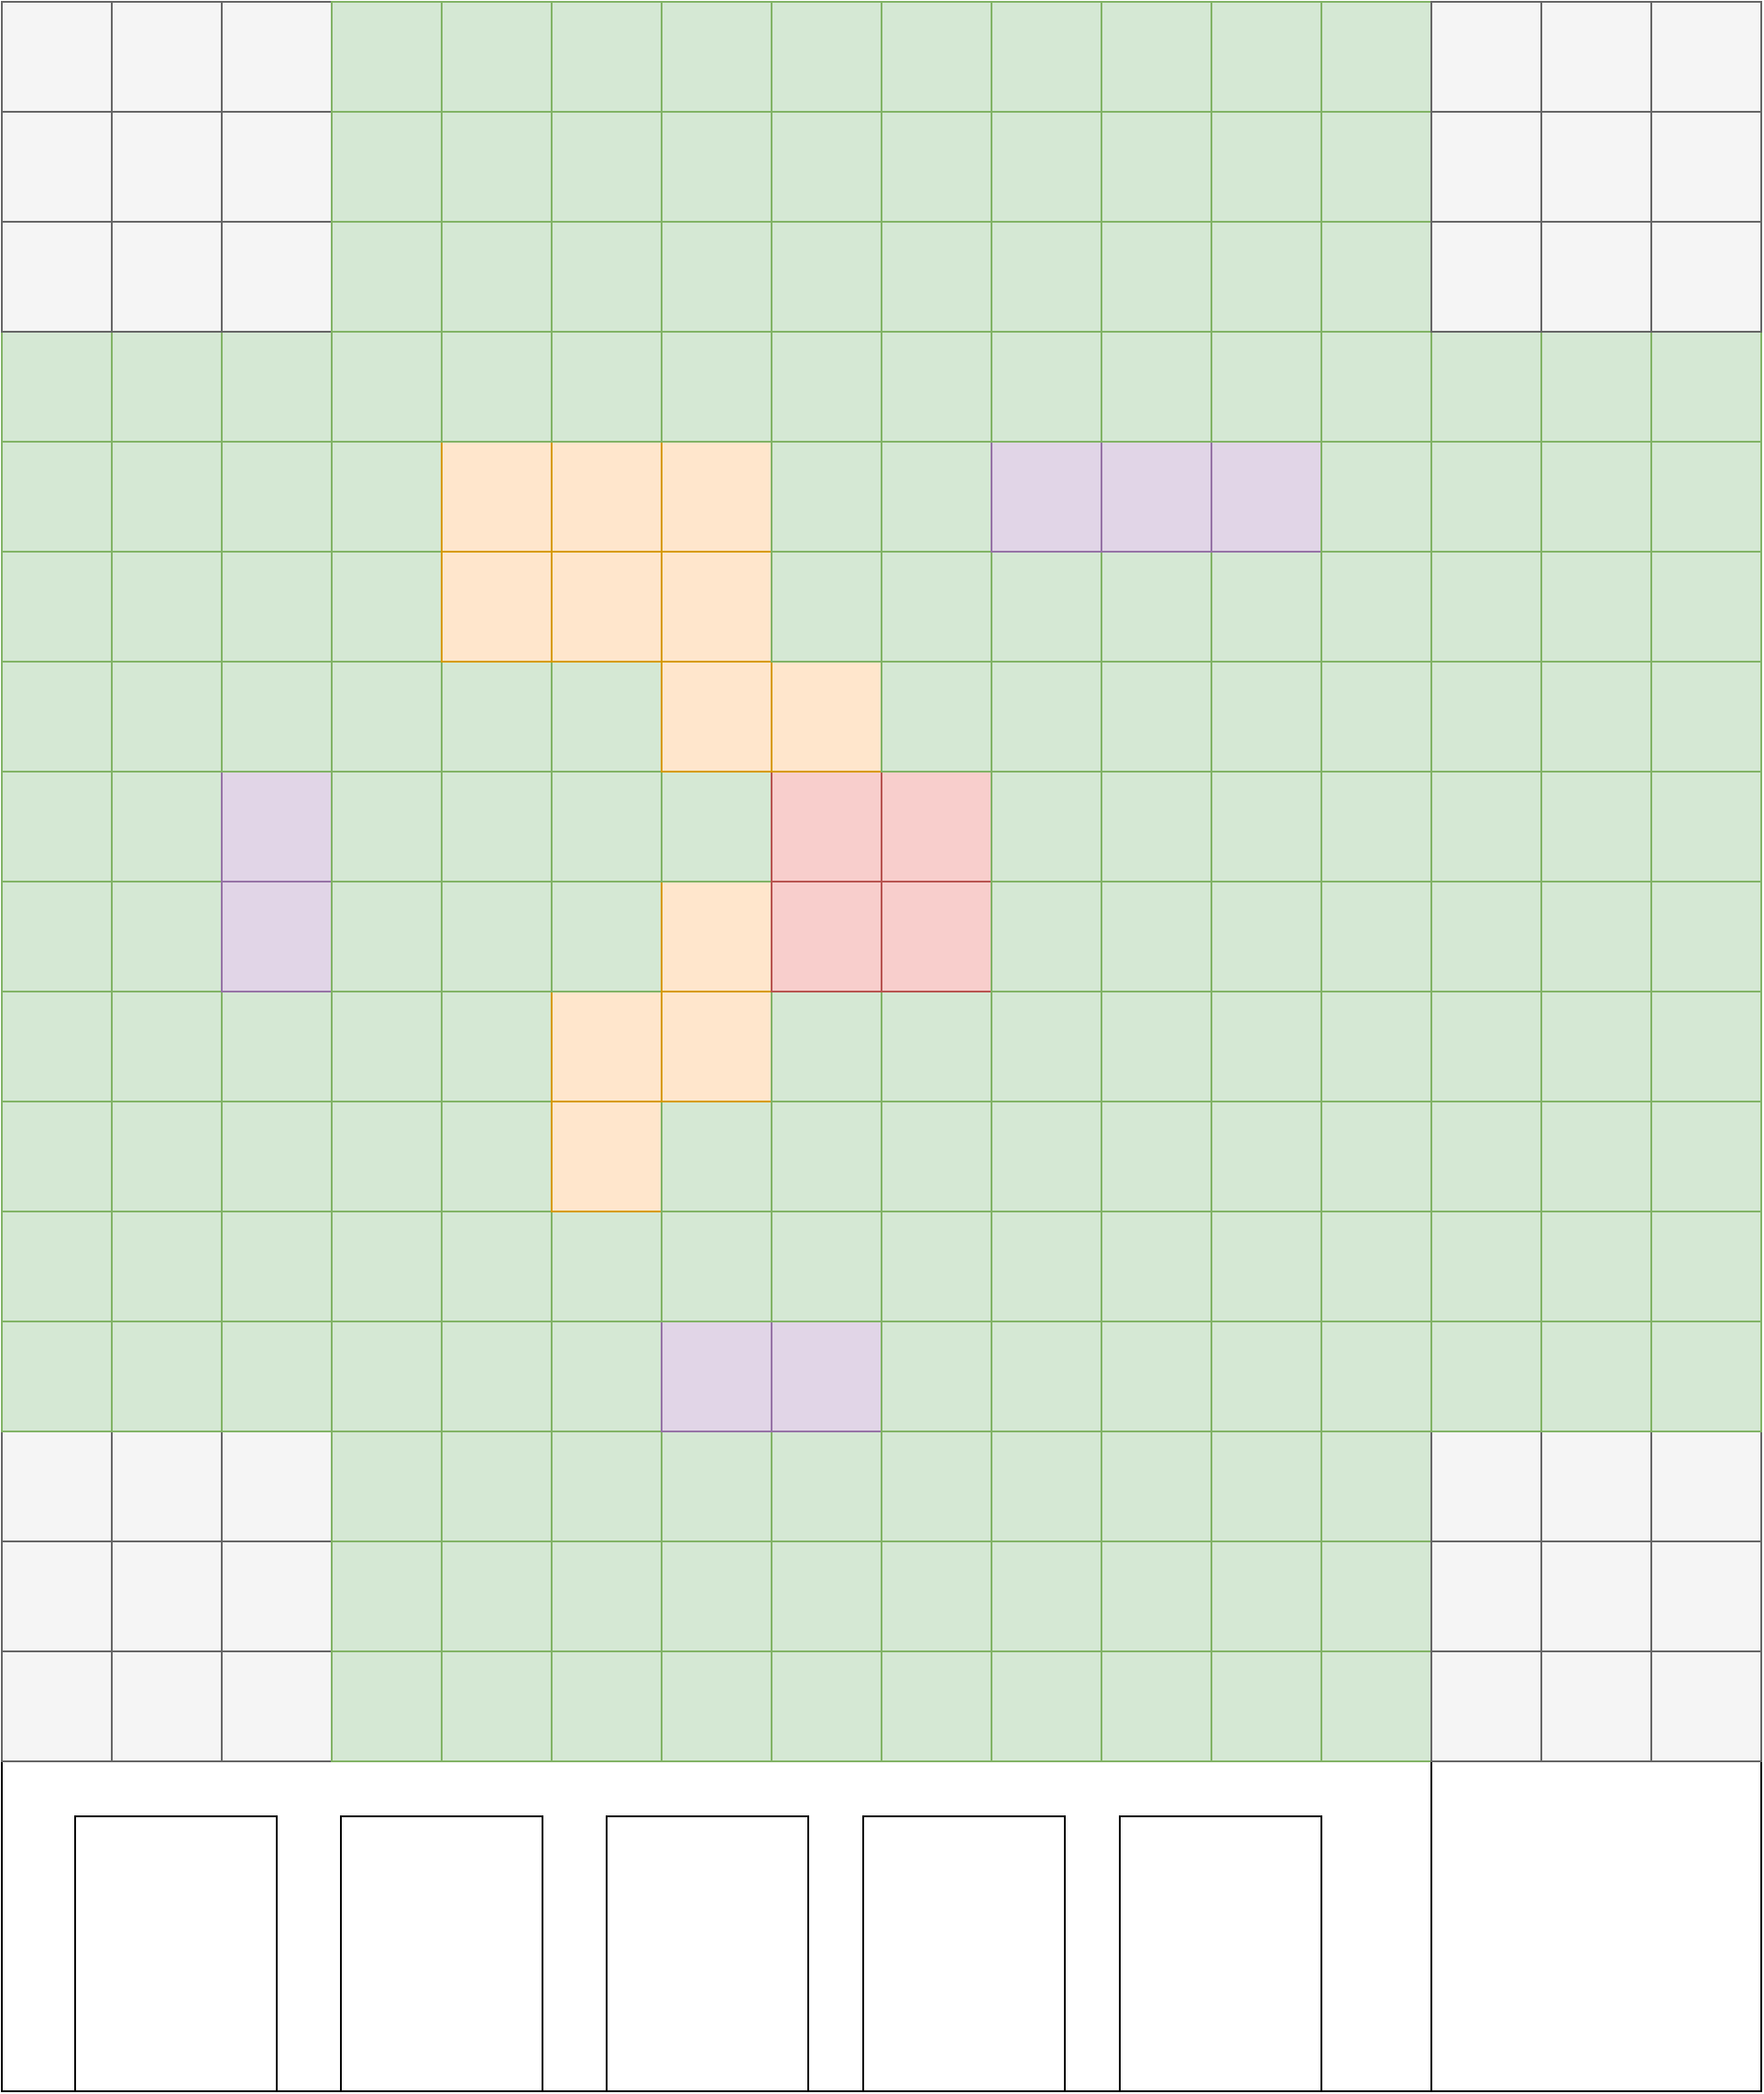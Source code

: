 <mxfile><diagram id="CTq30IqzhG5_dcK7Rdjc" name="Page-1"><mxGraphModel dx="850" dy="2368" grid="1" gridSize="10" guides="1" tooltips="1" connect="1" arrows="1" fold="1" page="1" pageScale="1" pageWidth="827" pageHeight="1169" math="0" shadow="0"><root><mxCell id="0"/><mxCell id="1" parent="0"/><mxCell id="8" value="" style="rounded=0;whiteSpace=wrap;html=1;" parent="1" vertex="1"><mxGeometry x="150" y="-350" width="960" height="1140" as="geometry"/></mxCell><mxCell id="22" value="" style="rounded=0;whiteSpace=wrap;html=1;" parent="1" vertex="1"><mxGeometry x="930" y="610" width="180" height="180" as="geometry"/></mxCell><mxCell id="9" value="" style="rounded=0;whiteSpace=wrap;html=1;fillColor=#f5f5f5;fontColor=#333333;strokeColor=#666666;" parent="1" vertex="1"><mxGeometry x="150" y="550" width="60" height="60" as="geometry"/></mxCell><mxCell id="10" value="" style="rounded=0;whiteSpace=wrap;html=1;fillColor=#f5f5f5;fontColor=#333333;strokeColor=#666666;" parent="1" vertex="1"><mxGeometry x="210" y="550" width="60" height="60" as="geometry"/></mxCell><mxCell id="11" value="" style="rounded=0;whiteSpace=wrap;html=1;fillColor=#f5f5f5;fontColor=#333333;strokeColor=#666666;" parent="1" vertex="1"><mxGeometry x="270" y="550" width="60" height="60" as="geometry"/></mxCell><mxCell id="12" value="" style="rounded=0;whiteSpace=wrap;html=1;fillColor=#d5e8d4;strokeColor=#82b366;" parent="1" vertex="1"><mxGeometry x="330" y="550" width="60" height="60" as="geometry"/></mxCell><mxCell id="13" value="" style="rounded=0;whiteSpace=wrap;html=1;fillColor=#d5e8d4;strokeColor=#82b366;" parent="1" vertex="1"><mxGeometry x="390" y="550" width="60" height="60" as="geometry"/></mxCell><mxCell id="14" value="" style="rounded=0;whiteSpace=wrap;html=1;fillColor=#d5e8d4;strokeColor=#82b366;" parent="1" vertex="1"><mxGeometry x="450" y="550" width="60" height="60" as="geometry"/></mxCell><mxCell id="15" value="" style="rounded=0;whiteSpace=wrap;html=1;fillColor=#d5e8d4;strokeColor=#82b366;" parent="1" vertex="1"><mxGeometry x="510" y="550" width="60" height="60" as="geometry"/></mxCell><mxCell id="16" value="" style="rounded=0;whiteSpace=wrap;html=1;fillColor=#d5e8d4;strokeColor=#82b366;" parent="1" vertex="1"><mxGeometry x="570" y="550" width="60" height="60" as="geometry"/></mxCell><mxCell id="17" value="" style="rounded=0;whiteSpace=wrap;html=1;fillColor=#d5e8d4;strokeColor=#82b366;" parent="1" vertex="1"><mxGeometry x="630" y="550" width="60" height="60" as="geometry"/></mxCell><mxCell id="18" value="" style="rounded=0;whiteSpace=wrap;html=1;fillColor=#d5e8d4;strokeColor=#82b366;" parent="1" vertex="1"><mxGeometry x="690" y="550" width="60" height="60" as="geometry"/></mxCell><mxCell id="19" value="" style="rounded=0;whiteSpace=wrap;html=1;fillColor=#d5e8d4;strokeColor=#82b366;" parent="1" vertex="1"><mxGeometry x="750" y="550" width="60" height="60" as="geometry"/></mxCell><mxCell id="20" value="" style="rounded=0;whiteSpace=wrap;html=1;fillColor=#d5e8d4;strokeColor=#82b366;" parent="1" vertex="1"><mxGeometry x="810" y="550" width="60" height="60" as="geometry"/></mxCell><mxCell id="21" value="" style="rounded=0;whiteSpace=wrap;html=1;fillColor=#d5e8d4;strokeColor=#82b366;" parent="1" vertex="1"><mxGeometry x="870" y="550" width="60" height="60" as="geometry"/></mxCell><mxCell id="23" value="" style="rounded=0;whiteSpace=wrap;html=1;fillColor=#f5f5f5;fontColor=#333333;strokeColor=#666666;" parent="1" vertex="1"><mxGeometry x="930" y="550" width="60" height="60" as="geometry"/></mxCell><mxCell id="24" value="" style="rounded=0;whiteSpace=wrap;html=1;fillColor=#f5f5f5;fontColor=#333333;strokeColor=#666666;" parent="1" vertex="1"><mxGeometry x="990" y="550" width="60" height="60" as="geometry"/></mxCell><mxCell id="25" value="" style="rounded=0;whiteSpace=wrap;html=1;fillColor=#f5f5f5;fontColor=#333333;strokeColor=#666666;" parent="1" vertex="1"><mxGeometry x="1050" y="550" width="60" height="60" as="geometry"/></mxCell><mxCell id="26" value="" style="rounded=0;whiteSpace=wrap;html=1;fillColor=#f5f5f5;fontColor=#333333;strokeColor=#666666;" parent="1" vertex="1"><mxGeometry x="150" y="490" width="60" height="60" as="geometry"/></mxCell><mxCell id="27" value="" style="rounded=0;whiteSpace=wrap;html=1;fillColor=#f5f5f5;fontColor=#333333;strokeColor=#666666;" parent="1" vertex="1"><mxGeometry x="210" y="490" width="60" height="60" as="geometry"/></mxCell><mxCell id="28" value="" style="rounded=0;whiteSpace=wrap;html=1;fillColor=#f5f5f5;fontColor=#333333;strokeColor=#666666;" parent="1" vertex="1"><mxGeometry x="270" y="490" width="60" height="60" as="geometry"/></mxCell><mxCell id="29" value="" style="rounded=0;whiteSpace=wrap;html=1;fillColor=#d5e8d4;strokeColor=#82b366;" parent="1" vertex="1"><mxGeometry x="330" y="490" width="60" height="60" as="geometry"/></mxCell><mxCell id="30" value="" style="rounded=0;whiteSpace=wrap;html=1;fillColor=#d5e8d4;strokeColor=#82b366;" parent="1" vertex="1"><mxGeometry x="390" y="490" width="60" height="60" as="geometry"/></mxCell><mxCell id="31" value="" style="rounded=0;whiteSpace=wrap;html=1;fillColor=#d5e8d4;strokeColor=#82b366;" parent="1" vertex="1"><mxGeometry x="450" y="490" width="60" height="60" as="geometry"/></mxCell><mxCell id="32" value="" style="rounded=0;whiteSpace=wrap;html=1;fillColor=#d5e8d4;strokeColor=#82b366;" parent="1" vertex="1"><mxGeometry x="510" y="490" width="60" height="60" as="geometry"/></mxCell><mxCell id="33" value="" style="rounded=0;whiteSpace=wrap;html=1;fillColor=#d5e8d4;strokeColor=#82b366;" parent="1" vertex="1"><mxGeometry x="570" y="490" width="60" height="60" as="geometry"/></mxCell><mxCell id="34" value="" style="rounded=0;whiteSpace=wrap;html=1;fillColor=#d5e8d4;strokeColor=#82b366;" parent="1" vertex="1"><mxGeometry x="630" y="490" width="60" height="60" as="geometry"/></mxCell><mxCell id="35" value="" style="rounded=0;whiteSpace=wrap;html=1;fillColor=#d5e8d4;strokeColor=#82b366;" parent="1" vertex="1"><mxGeometry x="690" y="490" width="60" height="60" as="geometry"/></mxCell><mxCell id="36" value="" style="rounded=0;whiteSpace=wrap;html=1;fillColor=#d5e8d4;strokeColor=#82b366;" parent="1" vertex="1"><mxGeometry x="750" y="490" width="60" height="60" as="geometry"/></mxCell><mxCell id="37" value="" style="rounded=0;whiteSpace=wrap;html=1;fillColor=#d5e8d4;strokeColor=#82b366;" parent="1" vertex="1"><mxGeometry x="810" y="490" width="60" height="60" as="geometry"/></mxCell><mxCell id="38" value="" style="rounded=0;whiteSpace=wrap;html=1;fillColor=#d5e8d4;strokeColor=#82b366;" parent="1" vertex="1"><mxGeometry x="870" y="490" width="60" height="60" as="geometry"/></mxCell><mxCell id="39" value="" style="rounded=0;whiteSpace=wrap;html=1;fillColor=#f5f5f5;fontColor=#333333;strokeColor=#666666;" parent="1" vertex="1"><mxGeometry x="930" y="490" width="60" height="60" as="geometry"/></mxCell><mxCell id="40" value="" style="rounded=0;whiteSpace=wrap;html=1;fillColor=#f5f5f5;fontColor=#333333;strokeColor=#666666;" parent="1" vertex="1"><mxGeometry x="990" y="490" width="60" height="60" as="geometry"/></mxCell><mxCell id="41" value="" style="rounded=0;whiteSpace=wrap;html=1;fillColor=#f5f5f5;fontColor=#333333;strokeColor=#666666;" parent="1" vertex="1"><mxGeometry x="1050" y="490" width="60" height="60" as="geometry"/></mxCell><mxCell id="42" value="" style="rounded=0;whiteSpace=wrap;html=1;fillColor=#f5f5f5;fontColor=#333333;strokeColor=#666666;" parent="1" vertex="1"><mxGeometry x="150" y="430" width="60" height="60" as="geometry"/></mxCell><mxCell id="43" value="" style="rounded=0;whiteSpace=wrap;html=1;fillColor=#f5f5f5;fontColor=#333333;strokeColor=#666666;" parent="1" vertex="1"><mxGeometry x="210" y="430" width="60" height="60" as="geometry"/></mxCell><mxCell id="44" value="" style="rounded=0;whiteSpace=wrap;html=1;fillColor=#f5f5f5;fontColor=#333333;strokeColor=#666666;" parent="1" vertex="1"><mxGeometry x="270" y="430" width="60" height="60" as="geometry"/></mxCell><mxCell id="45" value="" style="rounded=0;whiteSpace=wrap;html=1;fillColor=#d5e8d4;strokeColor=#82b366;" parent="1" vertex="1"><mxGeometry x="330" y="430" width="60" height="60" as="geometry"/></mxCell><mxCell id="46" value="" style="rounded=0;whiteSpace=wrap;html=1;fillColor=#d5e8d4;strokeColor=#82b366;" parent="1" vertex="1"><mxGeometry x="390" y="430" width="60" height="60" as="geometry"/></mxCell><mxCell id="47" value="" style="rounded=0;whiteSpace=wrap;html=1;fillColor=#d5e8d4;strokeColor=#82b366;" parent="1" vertex="1"><mxGeometry x="450" y="430" width="60" height="60" as="geometry"/></mxCell><mxCell id="48" value="" style="rounded=0;whiteSpace=wrap;html=1;fillColor=#d5e8d4;strokeColor=#82b366;" parent="1" vertex="1"><mxGeometry x="510" y="430" width="60" height="60" as="geometry"/></mxCell><mxCell id="49" value="" style="rounded=0;whiteSpace=wrap;html=1;fillColor=#d5e8d4;strokeColor=#82b366;" parent="1" vertex="1"><mxGeometry x="570" y="430" width="60" height="60" as="geometry"/></mxCell><mxCell id="50" value="" style="rounded=0;whiteSpace=wrap;html=1;fillColor=#d5e8d4;strokeColor=#82b366;" parent="1" vertex="1"><mxGeometry x="630" y="430" width="60" height="60" as="geometry"/></mxCell><mxCell id="51" value="" style="rounded=0;whiteSpace=wrap;html=1;fillColor=#d5e8d4;strokeColor=#82b366;" parent="1" vertex="1"><mxGeometry x="690" y="430" width="60" height="60" as="geometry"/></mxCell><mxCell id="52" value="" style="rounded=0;whiteSpace=wrap;html=1;fillColor=#d5e8d4;strokeColor=#82b366;" parent="1" vertex="1"><mxGeometry x="750" y="430" width="60" height="60" as="geometry"/></mxCell><mxCell id="53" value="" style="rounded=0;whiteSpace=wrap;html=1;fillColor=#d5e8d4;strokeColor=#82b366;" parent="1" vertex="1"><mxGeometry x="810" y="430" width="60" height="60" as="geometry"/></mxCell><mxCell id="54" value="" style="rounded=0;whiteSpace=wrap;html=1;fillColor=#d5e8d4;strokeColor=#82b366;" parent="1" vertex="1"><mxGeometry x="870" y="430" width="60" height="60" as="geometry"/></mxCell><mxCell id="55" value="" style="rounded=0;whiteSpace=wrap;html=1;fillColor=#f5f5f5;fontColor=#333333;strokeColor=#666666;" parent="1" vertex="1"><mxGeometry x="930" y="430" width="60" height="60" as="geometry"/></mxCell><mxCell id="56" value="" style="rounded=0;whiteSpace=wrap;html=1;fillColor=#f5f5f5;fontColor=#333333;strokeColor=#666666;" parent="1" vertex="1"><mxGeometry x="990" y="430" width="60" height="60" as="geometry"/></mxCell><mxCell id="57" value="" style="rounded=0;whiteSpace=wrap;html=1;fillColor=#f5f5f5;fontColor=#333333;strokeColor=#666666;" parent="1" vertex="1"><mxGeometry x="1050" y="430" width="60" height="60" as="geometry"/></mxCell><mxCell id="58" value="" style="rounded=0;whiteSpace=wrap;html=1;fillColor=#d5e8d4;strokeColor=#82b366;" parent="1" vertex="1"><mxGeometry x="150" y="370" width="60" height="60" as="geometry"/></mxCell><mxCell id="59" value="" style="rounded=0;whiteSpace=wrap;html=1;fillColor=#d5e8d4;strokeColor=#82b366;" parent="1" vertex="1"><mxGeometry x="210" y="370" width="60" height="60" as="geometry"/></mxCell><mxCell id="60" value="" style="rounded=0;whiteSpace=wrap;html=1;fillColor=#d5e8d4;strokeColor=#82b366;" parent="1" vertex="1"><mxGeometry x="270" y="370" width="60" height="60" as="geometry"/></mxCell><mxCell id="61" value="" style="rounded=0;whiteSpace=wrap;html=1;fillColor=#d5e8d4;strokeColor=#82b366;" parent="1" vertex="1"><mxGeometry x="330" y="370" width="60" height="60" as="geometry"/></mxCell><mxCell id="62" value="" style="rounded=0;whiteSpace=wrap;html=1;fillColor=#d5e8d4;strokeColor=#82b366;" parent="1" vertex="1"><mxGeometry x="390" y="370" width="60" height="60" as="geometry"/></mxCell><mxCell id="63" value="" style="rounded=0;whiteSpace=wrap;html=1;fillColor=#d5e8d4;strokeColor=#82b366;" parent="1" vertex="1"><mxGeometry x="450" y="370" width="60" height="60" as="geometry"/></mxCell><mxCell id="64" value="" style="rounded=0;whiteSpace=wrap;html=1;fillColor=#e1d5e7;strokeColor=#9673a6;" parent="1" vertex="1"><mxGeometry x="510" y="370" width="60" height="60" as="geometry"/></mxCell><mxCell id="65" value="" style="rounded=0;whiteSpace=wrap;html=1;fillColor=#e1d5e7;strokeColor=#9673a6;" parent="1" vertex="1"><mxGeometry x="570" y="370" width="60" height="60" as="geometry"/></mxCell><mxCell id="66" value="" style="rounded=0;whiteSpace=wrap;html=1;fillColor=#d5e8d4;strokeColor=#82b366;" parent="1" vertex="1"><mxGeometry x="630" y="370" width="60" height="60" as="geometry"/></mxCell><mxCell id="67" value="" style="rounded=0;whiteSpace=wrap;html=1;fillColor=#d5e8d4;strokeColor=#82b366;" parent="1" vertex="1"><mxGeometry x="690" y="370" width="60" height="60" as="geometry"/></mxCell><mxCell id="68" value="" style="rounded=0;whiteSpace=wrap;html=1;fillColor=#d5e8d4;strokeColor=#82b366;" parent="1" vertex="1"><mxGeometry x="750" y="370" width="60" height="60" as="geometry"/></mxCell><mxCell id="69" value="" style="rounded=0;whiteSpace=wrap;html=1;fillColor=#d5e8d4;strokeColor=#82b366;" parent="1" vertex="1"><mxGeometry x="810" y="370" width="60" height="60" as="geometry"/></mxCell><mxCell id="70" value="" style="rounded=0;whiteSpace=wrap;html=1;fillColor=#d5e8d4;strokeColor=#82b366;" parent="1" vertex="1"><mxGeometry x="870" y="370" width="60" height="60" as="geometry"/></mxCell><mxCell id="71" value="" style="rounded=0;whiteSpace=wrap;html=1;fillColor=#d5e8d4;strokeColor=#82b366;" parent="1" vertex="1"><mxGeometry x="930" y="370" width="60" height="60" as="geometry"/></mxCell><mxCell id="72" value="" style="rounded=0;whiteSpace=wrap;html=1;fillColor=#d5e8d4;strokeColor=#82b366;" parent="1" vertex="1"><mxGeometry x="990" y="370" width="60" height="60" as="geometry"/></mxCell><mxCell id="73" value="" style="rounded=0;whiteSpace=wrap;html=1;fillColor=#d5e8d4;strokeColor=#82b366;" parent="1" vertex="1"><mxGeometry x="1050" y="370" width="60" height="60" as="geometry"/></mxCell><mxCell id="74" value="" style="rounded=0;whiteSpace=wrap;html=1;fillColor=#d5e8d4;strokeColor=#82b366;" parent="1" vertex="1"><mxGeometry x="150" y="310" width="60" height="60" as="geometry"/></mxCell><mxCell id="75" value="" style="rounded=0;whiteSpace=wrap;html=1;fillColor=#d5e8d4;strokeColor=#82b366;" parent="1" vertex="1"><mxGeometry x="210" y="310" width="60" height="60" as="geometry"/></mxCell><mxCell id="76" value="" style="rounded=0;whiteSpace=wrap;html=1;fillColor=#d5e8d4;strokeColor=#82b366;" parent="1" vertex="1"><mxGeometry x="270" y="310" width="60" height="60" as="geometry"/></mxCell><mxCell id="77" value="" style="rounded=0;whiteSpace=wrap;html=1;fillColor=#d5e8d4;strokeColor=#82b366;" parent="1" vertex="1"><mxGeometry x="330" y="310" width="60" height="60" as="geometry"/></mxCell><mxCell id="78" value="" style="rounded=0;whiteSpace=wrap;html=1;fillColor=#d5e8d4;strokeColor=#82b366;" parent="1" vertex="1"><mxGeometry x="390" y="310" width="60" height="60" as="geometry"/></mxCell><mxCell id="79" value="" style="rounded=0;whiteSpace=wrap;html=1;fillColor=#d5e8d4;strokeColor=#82b366;" parent="1" vertex="1"><mxGeometry x="450" y="310" width="60" height="60" as="geometry"/></mxCell><mxCell id="80" value="" style="rounded=0;whiteSpace=wrap;html=1;fillColor=#d5e8d4;strokeColor=#82b366;" parent="1" vertex="1"><mxGeometry x="510" y="310" width="60" height="60" as="geometry"/></mxCell><mxCell id="81" value="" style="rounded=0;whiteSpace=wrap;html=1;fillColor=#d5e8d4;strokeColor=#82b366;" parent="1" vertex="1"><mxGeometry x="570" y="310" width="60" height="60" as="geometry"/></mxCell><mxCell id="82" value="" style="rounded=0;whiteSpace=wrap;html=1;fillColor=#d5e8d4;strokeColor=#82b366;" parent="1" vertex="1"><mxGeometry x="630" y="310" width="60" height="60" as="geometry"/></mxCell><mxCell id="83" value="" style="rounded=0;whiteSpace=wrap;html=1;fillColor=#d5e8d4;strokeColor=#82b366;" parent="1" vertex="1"><mxGeometry x="690" y="310" width="60" height="60" as="geometry"/></mxCell><mxCell id="84" value="" style="rounded=0;whiteSpace=wrap;html=1;fillColor=#d5e8d4;strokeColor=#82b366;" parent="1" vertex="1"><mxGeometry x="750" y="310" width="60" height="60" as="geometry"/></mxCell><mxCell id="85" value="" style="rounded=0;whiteSpace=wrap;html=1;fillColor=#d5e8d4;strokeColor=#82b366;" parent="1" vertex="1"><mxGeometry x="810" y="310" width="60" height="60" as="geometry"/></mxCell><mxCell id="86" value="" style="rounded=0;whiteSpace=wrap;html=1;fillColor=#d5e8d4;strokeColor=#82b366;" parent="1" vertex="1"><mxGeometry x="870" y="310" width="60" height="60" as="geometry"/></mxCell><mxCell id="87" value="" style="rounded=0;whiteSpace=wrap;html=1;fillColor=#d5e8d4;strokeColor=#82b366;" parent="1" vertex="1"><mxGeometry x="930" y="310" width="60" height="60" as="geometry"/></mxCell><mxCell id="88" value="" style="rounded=0;whiteSpace=wrap;html=1;fillColor=#d5e8d4;strokeColor=#82b366;" parent="1" vertex="1"><mxGeometry x="990" y="310" width="60" height="60" as="geometry"/></mxCell><mxCell id="89" value="" style="rounded=0;whiteSpace=wrap;html=1;fillColor=#d5e8d4;strokeColor=#82b366;" parent="1" vertex="1"><mxGeometry x="1050" y="310" width="60" height="60" as="geometry"/></mxCell><mxCell id="90" value="" style="rounded=0;whiteSpace=wrap;html=1;fillColor=#d5e8d4;strokeColor=#82b366;" parent="1" vertex="1"><mxGeometry x="150" y="250" width="60" height="60" as="geometry"/></mxCell><mxCell id="91" value="" style="rounded=0;whiteSpace=wrap;html=1;fillColor=#d5e8d4;strokeColor=#82b366;" parent="1" vertex="1"><mxGeometry x="210" y="250" width="60" height="60" as="geometry"/></mxCell><mxCell id="92" value="" style="rounded=0;whiteSpace=wrap;html=1;fillColor=#d5e8d4;strokeColor=#82b366;" parent="1" vertex="1"><mxGeometry x="270" y="250" width="60" height="60" as="geometry"/></mxCell><mxCell id="93" value="" style="rounded=0;whiteSpace=wrap;html=1;fillColor=#d5e8d4;strokeColor=#82b366;" parent="1" vertex="1"><mxGeometry x="330" y="250" width="60" height="60" as="geometry"/></mxCell><mxCell id="94" value="" style="rounded=0;whiteSpace=wrap;html=1;fillColor=#d5e8d4;strokeColor=#82b366;" parent="1" vertex="1"><mxGeometry x="390" y="250" width="60" height="60" as="geometry"/></mxCell><mxCell id="95" value="" style="rounded=0;whiteSpace=wrap;html=1;fillColor=#ffe6cc;strokeColor=#d79b00;" parent="1" vertex="1"><mxGeometry x="450" y="250" width="60" height="60" as="geometry"/></mxCell><mxCell id="96" value="" style="rounded=0;whiteSpace=wrap;html=1;fillColor=#d5e8d4;strokeColor=#82b366;" parent="1" vertex="1"><mxGeometry x="510" y="250" width="60" height="60" as="geometry"/></mxCell><mxCell id="97" value="" style="rounded=0;whiteSpace=wrap;html=1;fillColor=#d5e8d4;strokeColor=#82b366;" parent="1" vertex="1"><mxGeometry x="570" y="250" width="60" height="60" as="geometry"/></mxCell><mxCell id="98" value="" style="rounded=0;whiteSpace=wrap;html=1;fillColor=#d5e8d4;strokeColor=#82b366;" parent="1" vertex="1"><mxGeometry x="630" y="250" width="60" height="60" as="geometry"/></mxCell><mxCell id="99" value="" style="rounded=0;whiteSpace=wrap;html=1;fillColor=#d5e8d4;strokeColor=#82b366;" parent="1" vertex="1"><mxGeometry x="690" y="250" width="60" height="60" as="geometry"/></mxCell><mxCell id="100" value="" style="rounded=0;whiteSpace=wrap;html=1;fillColor=#d5e8d4;strokeColor=#82b366;" parent="1" vertex="1"><mxGeometry x="750" y="250" width="60" height="60" as="geometry"/></mxCell><mxCell id="101" value="" style="rounded=0;whiteSpace=wrap;html=1;fillColor=#d5e8d4;strokeColor=#82b366;" parent="1" vertex="1"><mxGeometry x="810" y="250" width="60" height="60" as="geometry"/></mxCell><mxCell id="102" value="" style="rounded=0;whiteSpace=wrap;html=1;fillColor=#d5e8d4;strokeColor=#82b366;" parent="1" vertex="1"><mxGeometry x="870" y="250" width="60" height="60" as="geometry"/></mxCell><mxCell id="103" value="" style="rounded=0;whiteSpace=wrap;html=1;fillColor=#d5e8d4;strokeColor=#82b366;" parent="1" vertex="1"><mxGeometry x="930" y="250" width="60" height="60" as="geometry"/></mxCell><mxCell id="104" value="" style="rounded=0;whiteSpace=wrap;html=1;fillColor=#d5e8d4;strokeColor=#82b366;" parent="1" vertex="1"><mxGeometry x="990" y="250" width="60" height="60" as="geometry"/></mxCell><mxCell id="105" value="" style="rounded=0;whiteSpace=wrap;html=1;fillColor=#d5e8d4;strokeColor=#82b366;" parent="1" vertex="1"><mxGeometry x="1050" y="250" width="60" height="60" as="geometry"/></mxCell><mxCell id="106" value="" style="rounded=0;whiteSpace=wrap;html=1;fillColor=#d5e8d4;strokeColor=#82b366;" parent="1" vertex="1"><mxGeometry x="150" y="190" width="60" height="60" as="geometry"/></mxCell><mxCell id="107" value="" style="rounded=0;whiteSpace=wrap;html=1;fillColor=#d5e8d4;strokeColor=#82b366;" parent="1" vertex="1"><mxGeometry x="210" y="190" width="60" height="60" as="geometry"/></mxCell><mxCell id="108" value="" style="rounded=0;whiteSpace=wrap;html=1;fillColor=#d5e8d4;strokeColor=#82b366;" parent="1" vertex="1"><mxGeometry x="270" y="190" width="60" height="60" as="geometry"/></mxCell><mxCell id="109" value="" style="rounded=0;whiteSpace=wrap;html=1;fillColor=#d5e8d4;strokeColor=#82b366;" parent="1" vertex="1"><mxGeometry x="330" y="190" width="60" height="60" as="geometry"/></mxCell><mxCell id="110" value="" style="rounded=0;whiteSpace=wrap;html=1;fillColor=#d5e8d4;strokeColor=#82b366;" parent="1" vertex="1"><mxGeometry x="390" y="190" width="60" height="60" as="geometry"/></mxCell><mxCell id="111" value="" style="rounded=0;whiteSpace=wrap;html=1;fillColor=#ffe6cc;strokeColor=#d79b00;" parent="1" vertex="1"><mxGeometry x="450" y="190" width="60" height="60" as="geometry"/></mxCell><mxCell id="112" value="" style="rounded=0;whiteSpace=wrap;html=1;fillColor=#ffe6cc;strokeColor=#d79b00;" parent="1" vertex="1"><mxGeometry x="510" y="190" width="60" height="60" as="geometry"/></mxCell><mxCell id="113" value="" style="rounded=0;whiteSpace=wrap;html=1;fillColor=#d5e8d4;strokeColor=#82b366;" parent="1" vertex="1"><mxGeometry x="570" y="190" width="60" height="60" as="geometry"/></mxCell><mxCell id="114" value="" style="rounded=0;whiteSpace=wrap;html=1;fillColor=#d5e8d4;strokeColor=#82b366;" parent="1" vertex="1"><mxGeometry x="630" y="190" width="60" height="60" as="geometry"/></mxCell><mxCell id="115" value="" style="rounded=0;whiteSpace=wrap;html=1;fillColor=#d5e8d4;strokeColor=#82b366;" parent="1" vertex="1"><mxGeometry x="690" y="190" width="60" height="60" as="geometry"/></mxCell><mxCell id="116" value="" style="rounded=0;whiteSpace=wrap;html=1;fillColor=#d5e8d4;strokeColor=#82b366;" parent="1" vertex="1"><mxGeometry x="750" y="190" width="60" height="60" as="geometry"/></mxCell><mxCell id="117" value="" style="rounded=0;whiteSpace=wrap;html=1;fillColor=#d5e8d4;strokeColor=#82b366;" parent="1" vertex="1"><mxGeometry x="810" y="190" width="60" height="60" as="geometry"/></mxCell><mxCell id="118" value="" style="rounded=0;whiteSpace=wrap;html=1;fillColor=#d5e8d4;strokeColor=#82b366;" parent="1" vertex="1"><mxGeometry x="870" y="190" width="60" height="60" as="geometry"/></mxCell><mxCell id="119" value="" style="rounded=0;whiteSpace=wrap;html=1;fillColor=#d5e8d4;strokeColor=#82b366;" parent="1" vertex="1"><mxGeometry x="930" y="190" width="60" height="60" as="geometry"/></mxCell><mxCell id="120" value="" style="rounded=0;whiteSpace=wrap;html=1;fillColor=#d5e8d4;strokeColor=#82b366;" parent="1" vertex="1"><mxGeometry x="990" y="190" width="60" height="60" as="geometry"/></mxCell><mxCell id="121" value="" style="rounded=0;whiteSpace=wrap;html=1;fillColor=#d5e8d4;strokeColor=#82b366;" parent="1" vertex="1"><mxGeometry x="1050" y="190" width="60" height="60" as="geometry"/></mxCell><mxCell id="122" value="" style="rounded=0;whiteSpace=wrap;html=1;fillColor=#d5e8d4;strokeColor=#82b366;" parent="1" vertex="1"><mxGeometry x="150" y="130" width="60" height="60" as="geometry"/></mxCell><mxCell id="123" value="" style="rounded=0;whiteSpace=wrap;html=1;fillColor=#d5e8d4;strokeColor=#82b366;" parent="1" vertex="1"><mxGeometry x="210" y="130" width="60" height="60" as="geometry"/></mxCell><mxCell id="124" value="" style="rounded=0;whiteSpace=wrap;html=1;fillColor=#e1d5e7;strokeColor=#9673a6;" parent="1" vertex="1"><mxGeometry x="270" y="130" width="60" height="60" as="geometry"/></mxCell><mxCell id="125" value="" style="rounded=0;whiteSpace=wrap;html=1;fillColor=#d5e8d4;strokeColor=#82b366;" parent="1" vertex="1"><mxGeometry x="330" y="130" width="60" height="60" as="geometry"/></mxCell><mxCell id="126" value="" style="rounded=0;whiteSpace=wrap;html=1;fillColor=#d5e8d4;strokeColor=#82b366;" parent="1" vertex="1"><mxGeometry x="390" y="130" width="60" height="60" as="geometry"/></mxCell><mxCell id="127" value="" style="rounded=0;whiteSpace=wrap;html=1;fillColor=#d5e8d4;strokeColor=#82b366;" parent="1" vertex="1"><mxGeometry x="450" y="130" width="60" height="60" as="geometry"/></mxCell><mxCell id="128" value="" style="rounded=0;whiteSpace=wrap;html=1;fillColor=#ffe6cc;strokeColor=#d79b00;" parent="1" vertex="1"><mxGeometry x="510" y="130" width="60" height="60" as="geometry"/></mxCell><mxCell id="129" value="" style="rounded=0;whiteSpace=wrap;html=1;fillColor=#f8cecc;strokeColor=#b85450;" parent="1" vertex="1"><mxGeometry x="570" y="130" width="60" height="60" as="geometry"/></mxCell><mxCell id="130" value="" style="rounded=0;whiteSpace=wrap;html=1;fillColor=#f8cecc;strokeColor=#b85450;" parent="1" vertex="1"><mxGeometry x="630" y="130" width="60" height="60" as="geometry"/></mxCell><mxCell id="131" value="" style="rounded=0;whiteSpace=wrap;html=1;fillColor=#d5e8d4;strokeColor=#82b366;" parent="1" vertex="1"><mxGeometry x="690" y="130" width="60" height="60" as="geometry"/></mxCell><mxCell id="132" value="" style="rounded=0;whiteSpace=wrap;html=1;fillColor=#d5e8d4;strokeColor=#82b366;" parent="1" vertex="1"><mxGeometry x="750" y="130" width="60" height="60" as="geometry"/></mxCell><mxCell id="133" value="" style="rounded=0;whiteSpace=wrap;html=1;fillColor=#d5e8d4;strokeColor=#82b366;" parent="1" vertex="1"><mxGeometry x="810" y="130" width="60" height="60" as="geometry"/></mxCell><mxCell id="134" value="" style="rounded=0;whiteSpace=wrap;html=1;fillColor=#d5e8d4;strokeColor=#82b366;" parent="1" vertex="1"><mxGeometry x="870" y="130" width="60" height="60" as="geometry"/></mxCell><mxCell id="135" value="" style="rounded=0;whiteSpace=wrap;html=1;fillColor=#d5e8d4;strokeColor=#82b366;" parent="1" vertex="1"><mxGeometry x="930" y="130" width="60" height="60" as="geometry"/></mxCell><mxCell id="136" value="" style="rounded=0;whiteSpace=wrap;html=1;fillColor=#d5e8d4;strokeColor=#82b366;" parent="1" vertex="1"><mxGeometry x="990" y="130" width="60" height="60" as="geometry"/></mxCell><mxCell id="137" value="" style="rounded=0;whiteSpace=wrap;html=1;fillColor=#d5e8d4;strokeColor=#82b366;" parent="1" vertex="1"><mxGeometry x="1050" y="130" width="60" height="60" as="geometry"/></mxCell><mxCell id="266" value="" style="rounded=0;whiteSpace=wrap;html=1;fillColor=#d5e8d4;strokeColor=#82b366;" parent="1" vertex="1"><mxGeometry x="150" y="70" width="60" height="60" as="geometry"/></mxCell><mxCell id="267" value="" style="rounded=0;whiteSpace=wrap;html=1;fillColor=#d5e8d4;strokeColor=#82b366;" parent="1" vertex="1"><mxGeometry x="210" y="70" width="60" height="60" as="geometry"/></mxCell><mxCell id="268" value="" style="rounded=0;whiteSpace=wrap;html=1;fillColor=#e1d5e7;strokeColor=#9673a6;" parent="1" vertex="1"><mxGeometry x="270" y="70" width="60" height="60" as="geometry"/></mxCell><mxCell id="269" value="" style="rounded=0;whiteSpace=wrap;html=1;fillColor=#d5e8d4;strokeColor=#82b366;" parent="1" vertex="1"><mxGeometry x="330" y="70" width="60" height="60" as="geometry"/></mxCell><mxCell id="270" value="" style="rounded=0;whiteSpace=wrap;html=1;fillColor=#d5e8d4;strokeColor=#82b366;" parent="1" vertex="1"><mxGeometry x="390" y="70" width="60" height="60" as="geometry"/></mxCell><mxCell id="271" value="" style="rounded=0;whiteSpace=wrap;html=1;fillColor=#d5e8d4;strokeColor=#82b366;" parent="1" vertex="1"><mxGeometry x="450" y="70" width="60" height="60" as="geometry"/></mxCell><mxCell id="272" value="" style="rounded=0;whiteSpace=wrap;html=1;fillColor=#d5e8d4;strokeColor=#82b366;" parent="1" vertex="1"><mxGeometry x="510" y="70" width="60" height="60" as="geometry"/></mxCell><mxCell id="273" value="" style="rounded=0;whiteSpace=wrap;html=1;fillColor=#f8cecc;strokeColor=#b85450;" parent="1" vertex="1"><mxGeometry x="570" y="70" width="60" height="60" as="geometry"/></mxCell><mxCell id="274" value="" style="rounded=0;whiteSpace=wrap;html=1;fillColor=#f8cecc;strokeColor=#b85450;" parent="1" vertex="1"><mxGeometry x="630" y="70" width="60" height="60" as="geometry"/></mxCell><mxCell id="275" value="" style="rounded=0;whiteSpace=wrap;html=1;fillColor=#d5e8d4;strokeColor=#82b366;" parent="1" vertex="1"><mxGeometry x="690" y="70" width="60" height="60" as="geometry"/></mxCell><mxCell id="276" value="" style="rounded=0;whiteSpace=wrap;html=1;fillColor=#d5e8d4;strokeColor=#82b366;" parent="1" vertex="1"><mxGeometry x="750" y="70" width="60" height="60" as="geometry"/></mxCell><mxCell id="277" value="" style="rounded=0;whiteSpace=wrap;html=1;fillColor=#d5e8d4;strokeColor=#82b366;" parent="1" vertex="1"><mxGeometry x="810" y="70" width="60" height="60" as="geometry"/></mxCell><mxCell id="278" value="" style="rounded=0;whiteSpace=wrap;html=1;fillColor=#d5e8d4;strokeColor=#82b366;" parent="1" vertex="1"><mxGeometry x="870" y="70" width="60" height="60" as="geometry"/></mxCell><mxCell id="279" value="" style="rounded=0;whiteSpace=wrap;html=1;fillColor=#d5e8d4;strokeColor=#82b366;" parent="1" vertex="1"><mxGeometry x="930" y="70" width="60" height="60" as="geometry"/></mxCell><mxCell id="280" value="" style="rounded=0;whiteSpace=wrap;html=1;fillColor=#d5e8d4;strokeColor=#82b366;" parent="1" vertex="1"><mxGeometry x="990" y="70" width="60" height="60" as="geometry"/></mxCell><mxCell id="281" value="" style="rounded=0;whiteSpace=wrap;html=1;fillColor=#d5e8d4;strokeColor=#82b366;" parent="1" vertex="1"><mxGeometry x="1050" y="70" width="60" height="60" as="geometry"/></mxCell><mxCell id="282" value="" style="rounded=0;whiteSpace=wrap;html=1;fillColor=#d5e8d4;strokeColor=#82b366;" parent="1" vertex="1"><mxGeometry x="150" y="10" width="60" height="60" as="geometry"/></mxCell><mxCell id="283" value="" style="rounded=0;whiteSpace=wrap;html=1;fillColor=#d5e8d4;strokeColor=#82b366;" parent="1" vertex="1"><mxGeometry x="210" y="10" width="60" height="60" as="geometry"/></mxCell><mxCell id="284" value="" style="rounded=0;whiteSpace=wrap;html=1;fillColor=#d5e8d4;strokeColor=#82b366;" parent="1" vertex="1"><mxGeometry x="270" y="10" width="60" height="60" as="geometry"/></mxCell><mxCell id="285" value="" style="rounded=0;whiteSpace=wrap;html=1;fillColor=#d5e8d4;strokeColor=#82b366;" parent="1" vertex="1"><mxGeometry x="330" y="10" width="60" height="60" as="geometry"/></mxCell><mxCell id="286" value="" style="rounded=0;whiteSpace=wrap;html=1;fillColor=#d5e8d4;strokeColor=#82b366;" parent="1" vertex="1"><mxGeometry x="390" y="10" width="60" height="60" as="geometry"/></mxCell><mxCell id="287" value="" style="rounded=0;whiteSpace=wrap;html=1;fillColor=#d5e8d4;strokeColor=#82b366;" parent="1" vertex="1"><mxGeometry x="450" y="10" width="60" height="60" as="geometry"/></mxCell><mxCell id="288" value="" style="rounded=0;whiteSpace=wrap;html=1;fillColor=#ffe6cc;strokeColor=#d79b00;" parent="1" vertex="1"><mxGeometry x="510" y="10" width="60" height="60" as="geometry"/></mxCell><mxCell id="289" value="" style="rounded=0;whiteSpace=wrap;html=1;fillColor=#ffe6cc;strokeColor=#d79b00;" parent="1" vertex="1"><mxGeometry x="570" y="10" width="60" height="60" as="geometry"/></mxCell><mxCell id="290" value="" style="rounded=0;whiteSpace=wrap;html=1;fillColor=#d5e8d4;strokeColor=#82b366;" parent="1" vertex="1"><mxGeometry x="630" y="10" width="60" height="60" as="geometry"/></mxCell><mxCell id="291" value="" style="rounded=0;whiteSpace=wrap;html=1;fillColor=#d5e8d4;strokeColor=#82b366;" parent="1" vertex="1"><mxGeometry x="690" y="10" width="60" height="60" as="geometry"/></mxCell><mxCell id="292" value="" style="rounded=0;whiteSpace=wrap;html=1;fillColor=#d5e8d4;strokeColor=#82b366;" parent="1" vertex="1"><mxGeometry x="750" y="10" width="60" height="60" as="geometry"/></mxCell><mxCell id="293" value="" style="rounded=0;whiteSpace=wrap;html=1;fillColor=#d5e8d4;strokeColor=#82b366;" parent="1" vertex="1"><mxGeometry x="810" y="10" width="60" height="60" as="geometry"/></mxCell><mxCell id="294" value="" style="rounded=0;whiteSpace=wrap;html=1;fillColor=#d5e8d4;strokeColor=#82b366;" parent="1" vertex="1"><mxGeometry x="870" y="10" width="60" height="60" as="geometry"/></mxCell><mxCell id="295" value="" style="rounded=0;whiteSpace=wrap;html=1;fillColor=#d5e8d4;strokeColor=#82b366;" parent="1" vertex="1"><mxGeometry x="930" y="10" width="60" height="60" as="geometry"/></mxCell><mxCell id="296" value="" style="rounded=0;whiteSpace=wrap;html=1;fillColor=#d5e8d4;strokeColor=#82b366;" parent="1" vertex="1"><mxGeometry x="990" y="10" width="60" height="60" as="geometry"/></mxCell><mxCell id="297" value="" style="rounded=0;whiteSpace=wrap;html=1;fillColor=#d5e8d4;strokeColor=#82b366;" parent="1" vertex="1"><mxGeometry x="1050" y="10" width="60" height="60" as="geometry"/></mxCell><mxCell id="298" value="" style="rounded=0;whiteSpace=wrap;html=1;fillColor=#d5e8d4;strokeColor=#82b366;" parent="1" vertex="1"><mxGeometry x="150" y="-50" width="60" height="60" as="geometry"/></mxCell><mxCell id="299" value="" style="rounded=0;whiteSpace=wrap;html=1;fillColor=#d5e8d4;strokeColor=#82b366;" parent="1" vertex="1"><mxGeometry x="210" y="-50" width="60" height="60" as="geometry"/></mxCell><mxCell id="300" value="" style="rounded=0;whiteSpace=wrap;html=1;fillColor=#d5e8d4;strokeColor=#82b366;" parent="1" vertex="1"><mxGeometry x="270" y="-50" width="60" height="60" as="geometry"/></mxCell><mxCell id="301" value="" style="rounded=0;whiteSpace=wrap;html=1;fillColor=#d5e8d4;strokeColor=#82b366;" parent="1" vertex="1"><mxGeometry x="330" y="-50" width="60" height="60" as="geometry"/></mxCell><mxCell id="302" value="" style="rounded=0;whiteSpace=wrap;html=1;fillColor=#ffe6cc;strokeColor=#d79b00;" parent="1" vertex="1"><mxGeometry x="390" y="-50" width="60" height="60" as="geometry"/></mxCell><mxCell id="303" value="" style="rounded=0;whiteSpace=wrap;html=1;fillColor=#ffe6cc;strokeColor=#d79b00;" parent="1" vertex="1"><mxGeometry x="450" y="-50" width="60" height="60" as="geometry"/></mxCell><mxCell id="304" value="" style="rounded=0;whiteSpace=wrap;html=1;fillColor=#ffe6cc;strokeColor=#d79b00;" parent="1" vertex="1"><mxGeometry x="510" y="-50" width="60" height="60" as="geometry"/></mxCell><mxCell id="305" value="" style="rounded=0;whiteSpace=wrap;html=1;fillColor=#d5e8d4;strokeColor=#82b366;" parent="1" vertex="1"><mxGeometry x="570" y="-50" width="60" height="60" as="geometry"/></mxCell><mxCell id="306" value="" style="rounded=0;whiteSpace=wrap;html=1;fillColor=#d5e8d4;strokeColor=#82b366;" parent="1" vertex="1"><mxGeometry x="630" y="-50" width="60" height="60" as="geometry"/></mxCell><mxCell id="307" value="" style="rounded=0;whiteSpace=wrap;html=1;fillColor=#d5e8d4;strokeColor=#82b366;" parent="1" vertex="1"><mxGeometry x="690" y="-50" width="60" height="60" as="geometry"/></mxCell><mxCell id="308" value="" style="rounded=0;whiteSpace=wrap;html=1;fillColor=#d5e8d4;strokeColor=#82b366;" parent="1" vertex="1"><mxGeometry x="750" y="-50" width="60" height="60" as="geometry"/></mxCell><mxCell id="309" value="" style="rounded=0;whiteSpace=wrap;html=1;fillColor=#d5e8d4;strokeColor=#82b366;" parent="1" vertex="1"><mxGeometry x="810" y="-50" width="60" height="60" as="geometry"/></mxCell><mxCell id="310" value="" style="rounded=0;whiteSpace=wrap;html=1;fillColor=#d5e8d4;strokeColor=#82b366;" parent="1" vertex="1"><mxGeometry x="870" y="-50" width="60" height="60" as="geometry"/></mxCell><mxCell id="311" value="" style="rounded=0;whiteSpace=wrap;html=1;fillColor=#d5e8d4;strokeColor=#82b366;" parent="1" vertex="1"><mxGeometry x="930" y="-50" width="60" height="60" as="geometry"/></mxCell><mxCell id="312" value="" style="rounded=0;whiteSpace=wrap;html=1;fillColor=#d5e8d4;strokeColor=#82b366;" parent="1" vertex="1"><mxGeometry x="990" y="-50" width="60" height="60" as="geometry"/></mxCell><mxCell id="313" value="" style="rounded=0;whiteSpace=wrap;html=1;fillColor=#d5e8d4;strokeColor=#82b366;" parent="1" vertex="1"><mxGeometry x="1050" y="-50" width="60" height="60" as="geometry"/></mxCell><mxCell id="314" value="" style="rounded=0;whiteSpace=wrap;html=1;fillColor=#d5e8d4;strokeColor=#82b366;" parent="1" vertex="1"><mxGeometry x="150" y="-110" width="60" height="60" as="geometry"/></mxCell><mxCell id="315" value="" style="rounded=0;whiteSpace=wrap;html=1;fillColor=#d5e8d4;strokeColor=#82b366;" parent="1" vertex="1"><mxGeometry x="210" y="-110" width="60" height="60" as="geometry"/></mxCell><mxCell id="316" value="" style="rounded=0;whiteSpace=wrap;html=1;fillColor=#d5e8d4;strokeColor=#82b366;" parent="1" vertex="1"><mxGeometry x="270" y="-110" width="60" height="60" as="geometry"/></mxCell><mxCell id="317" value="" style="rounded=0;whiteSpace=wrap;html=1;fillColor=#d5e8d4;strokeColor=#82b366;" parent="1" vertex="1"><mxGeometry x="330" y="-110" width="60" height="60" as="geometry"/></mxCell><mxCell id="318" value="" style="rounded=0;whiteSpace=wrap;html=1;fillColor=#ffe6cc;strokeColor=#d79b00;" parent="1" vertex="1"><mxGeometry x="390" y="-110" width="60" height="60" as="geometry"/></mxCell><mxCell id="319" value="" style="rounded=0;whiteSpace=wrap;html=1;fillColor=#ffe6cc;strokeColor=#d79b00;" parent="1" vertex="1"><mxGeometry x="450" y="-110" width="60" height="60" as="geometry"/></mxCell><mxCell id="320" value="" style="rounded=0;whiteSpace=wrap;html=1;fillColor=#ffe6cc;strokeColor=#d79b00;" parent="1" vertex="1"><mxGeometry x="510" y="-110" width="60" height="60" as="geometry"/></mxCell><mxCell id="321" value="" style="rounded=0;whiteSpace=wrap;html=1;fillColor=#d5e8d4;strokeColor=#82b366;" parent="1" vertex="1"><mxGeometry x="570" y="-110" width="60" height="60" as="geometry"/></mxCell><mxCell id="322" value="" style="rounded=0;whiteSpace=wrap;html=1;fillColor=#d5e8d4;strokeColor=#82b366;" parent="1" vertex="1"><mxGeometry x="630" y="-110" width="60" height="60" as="geometry"/></mxCell><mxCell id="323" value="" style="rounded=0;whiteSpace=wrap;html=1;fillColor=#e1d5e7;strokeColor=#9673a6;" parent="1" vertex="1"><mxGeometry x="690" y="-110" width="60" height="60" as="geometry"/></mxCell><mxCell id="324" value="" style="rounded=0;whiteSpace=wrap;html=1;fillColor=#e1d5e7;strokeColor=#9673a6;" parent="1" vertex="1"><mxGeometry x="750" y="-110" width="60" height="60" as="geometry"/></mxCell><mxCell id="325" value="" style="rounded=0;whiteSpace=wrap;html=1;fillColor=#e1d5e7;strokeColor=#9673a6;" parent="1" vertex="1"><mxGeometry x="810" y="-110" width="60" height="60" as="geometry"/></mxCell><mxCell id="326" value="" style="rounded=0;whiteSpace=wrap;html=1;fillColor=#d5e8d4;strokeColor=#82b366;" parent="1" vertex="1"><mxGeometry x="870" y="-110" width="60" height="60" as="geometry"/></mxCell><mxCell id="327" value="" style="rounded=0;whiteSpace=wrap;html=1;fillColor=#d5e8d4;strokeColor=#82b366;" parent="1" vertex="1"><mxGeometry x="930" y="-110" width="60" height="60" as="geometry"/></mxCell><mxCell id="328" value="" style="rounded=0;whiteSpace=wrap;html=1;fillColor=#d5e8d4;strokeColor=#82b366;" parent="1" vertex="1"><mxGeometry x="990" y="-110" width="60" height="60" as="geometry"/></mxCell><mxCell id="329" value="" style="rounded=0;whiteSpace=wrap;html=1;fillColor=#d5e8d4;strokeColor=#82b366;" parent="1" vertex="1"><mxGeometry x="1050" y="-110" width="60" height="60" as="geometry"/></mxCell><mxCell id="330" value="" style="rounded=0;whiteSpace=wrap;html=1;fillColor=#d5e8d4;strokeColor=#82b366;" parent="1" vertex="1"><mxGeometry x="150" y="-170" width="60" height="60" as="geometry"/></mxCell><mxCell id="331" value="" style="rounded=0;whiteSpace=wrap;html=1;fillColor=#d5e8d4;strokeColor=#82b366;" parent="1" vertex="1"><mxGeometry x="210" y="-170" width="60" height="60" as="geometry"/></mxCell><mxCell id="332" value="" style="rounded=0;whiteSpace=wrap;html=1;fillColor=#d5e8d4;strokeColor=#82b366;" parent="1" vertex="1"><mxGeometry x="270" y="-170" width="60" height="60" as="geometry"/></mxCell><mxCell id="333" value="" style="rounded=0;whiteSpace=wrap;html=1;fillColor=#d5e8d4;strokeColor=#82b366;" parent="1" vertex="1"><mxGeometry x="330" y="-170" width="60" height="60" as="geometry"/></mxCell><mxCell id="334" value="" style="rounded=0;whiteSpace=wrap;html=1;fillColor=#d5e8d4;strokeColor=#82b366;" parent="1" vertex="1"><mxGeometry x="390" y="-170" width="60" height="60" as="geometry"/></mxCell><mxCell id="335" value="" style="rounded=0;whiteSpace=wrap;html=1;fillColor=#d5e8d4;strokeColor=#82b366;" parent="1" vertex="1"><mxGeometry x="450" y="-170" width="60" height="60" as="geometry"/></mxCell><mxCell id="336" value="" style="rounded=0;whiteSpace=wrap;html=1;fillColor=#d5e8d4;strokeColor=#82b366;" parent="1" vertex="1"><mxGeometry x="510" y="-170" width="60" height="60" as="geometry"/></mxCell><mxCell id="337" value="" style="rounded=0;whiteSpace=wrap;html=1;fillColor=#d5e8d4;strokeColor=#82b366;" parent="1" vertex="1"><mxGeometry x="570" y="-170" width="60" height="60" as="geometry"/></mxCell><mxCell id="338" value="" style="rounded=0;whiteSpace=wrap;html=1;fillColor=#d5e8d4;strokeColor=#82b366;" parent="1" vertex="1"><mxGeometry x="630" y="-170" width="60" height="60" as="geometry"/></mxCell><mxCell id="339" value="" style="rounded=0;whiteSpace=wrap;html=1;fillColor=#d5e8d4;strokeColor=#82b366;" parent="1" vertex="1"><mxGeometry x="690" y="-170" width="60" height="60" as="geometry"/></mxCell><mxCell id="340" value="" style="rounded=0;whiteSpace=wrap;html=1;fillColor=#d5e8d4;strokeColor=#82b366;" parent="1" vertex="1"><mxGeometry x="750" y="-170" width="60" height="60" as="geometry"/></mxCell><mxCell id="341" value="" style="rounded=0;whiteSpace=wrap;html=1;fillColor=#d5e8d4;strokeColor=#82b366;" parent="1" vertex="1"><mxGeometry x="810" y="-170" width="60" height="60" as="geometry"/></mxCell><mxCell id="342" value="" style="rounded=0;whiteSpace=wrap;html=1;fillColor=#d5e8d4;strokeColor=#82b366;" parent="1" vertex="1"><mxGeometry x="870" y="-170" width="60" height="60" as="geometry"/></mxCell><mxCell id="343" value="" style="rounded=0;whiteSpace=wrap;html=1;fillColor=#d5e8d4;strokeColor=#82b366;" parent="1" vertex="1"><mxGeometry x="930" y="-170" width="60" height="60" as="geometry"/></mxCell><mxCell id="344" value="" style="rounded=0;whiteSpace=wrap;html=1;fillColor=#d5e8d4;strokeColor=#82b366;" parent="1" vertex="1"><mxGeometry x="990" y="-170" width="60" height="60" as="geometry"/></mxCell><mxCell id="345" value="" style="rounded=0;whiteSpace=wrap;html=1;fillColor=#d5e8d4;strokeColor=#82b366;" parent="1" vertex="1"><mxGeometry x="1050" y="-170" width="60" height="60" as="geometry"/></mxCell><mxCell id="346" value="" style="rounded=0;whiteSpace=wrap;html=1;fillColor=#f5f5f5;fontColor=#333333;strokeColor=#666666;" parent="1" vertex="1"><mxGeometry x="150" y="-230" width="60" height="60" as="geometry"/></mxCell><mxCell id="347" value="" style="rounded=0;whiteSpace=wrap;html=1;fillColor=#f5f5f5;fontColor=#333333;strokeColor=#666666;" parent="1" vertex="1"><mxGeometry x="210" y="-230" width="60" height="60" as="geometry"/></mxCell><mxCell id="348" value="" style="rounded=0;whiteSpace=wrap;html=1;fillColor=#f5f5f5;fontColor=#333333;strokeColor=#666666;" parent="1" vertex="1"><mxGeometry x="270" y="-230" width="60" height="60" as="geometry"/></mxCell><mxCell id="349" value="" style="rounded=0;whiteSpace=wrap;html=1;fillColor=#d5e8d4;strokeColor=#82b366;" parent="1" vertex="1"><mxGeometry x="330" y="-230" width="60" height="60" as="geometry"/></mxCell><mxCell id="350" value="" style="rounded=0;whiteSpace=wrap;html=1;fillColor=#d5e8d4;strokeColor=#82b366;" parent="1" vertex="1"><mxGeometry x="390" y="-230" width="60" height="60" as="geometry"/></mxCell><mxCell id="351" value="" style="rounded=0;whiteSpace=wrap;html=1;fillColor=#d5e8d4;strokeColor=#82b366;" parent="1" vertex="1"><mxGeometry x="450" y="-230" width="60" height="60" as="geometry"/></mxCell><mxCell id="352" value="" style="rounded=0;whiteSpace=wrap;html=1;fillColor=#d5e8d4;strokeColor=#82b366;" parent="1" vertex="1"><mxGeometry x="510" y="-230" width="60" height="60" as="geometry"/></mxCell><mxCell id="353" value="" style="rounded=0;whiteSpace=wrap;html=1;fillColor=#d5e8d4;strokeColor=#82b366;" parent="1" vertex="1"><mxGeometry x="570" y="-230" width="60" height="60" as="geometry"/></mxCell><mxCell id="354" value="" style="rounded=0;whiteSpace=wrap;html=1;fillColor=#d5e8d4;strokeColor=#82b366;" parent="1" vertex="1"><mxGeometry x="630" y="-230" width="60" height="60" as="geometry"/></mxCell><mxCell id="355" value="" style="rounded=0;whiteSpace=wrap;html=1;fillColor=#d5e8d4;strokeColor=#82b366;" parent="1" vertex="1"><mxGeometry x="690" y="-230" width="60" height="60" as="geometry"/></mxCell><mxCell id="356" value="" style="rounded=0;whiteSpace=wrap;html=1;fillColor=#d5e8d4;strokeColor=#82b366;" parent="1" vertex="1"><mxGeometry x="750" y="-230" width="60" height="60" as="geometry"/></mxCell><mxCell id="357" value="" style="rounded=0;whiteSpace=wrap;html=1;fillColor=#d5e8d4;strokeColor=#82b366;" parent="1" vertex="1"><mxGeometry x="810" y="-230" width="60" height="60" as="geometry"/></mxCell><mxCell id="358" value="" style="rounded=0;whiteSpace=wrap;html=1;fillColor=#d5e8d4;strokeColor=#82b366;" parent="1" vertex="1"><mxGeometry x="870" y="-230" width="60" height="60" as="geometry"/></mxCell><mxCell id="359" value="" style="rounded=0;whiteSpace=wrap;html=1;fillColor=#f5f5f5;fontColor=#333333;strokeColor=#666666;" parent="1" vertex="1"><mxGeometry x="930" y="-230" width="60" height="60" as="geometry"/></mxCell><mxCell id="360" value="" style="rounded=0;whiteSpace=wrap;html=1;fillColor=#f5f5f5;fontColor=#333333;strokeColor=#666666;" parent="1" vertex="1"><mxGeometry x="990" y="-230" width="60" height="60" as="geometry"/></mxCell><mxCell id="361" value="" style="rounded=0;whiteSpace=wrap;html=1;fillColor=#f5f5f5;fontColor=#333333;strokeColor=#666666;" parent="1" vertex="1"><mxGeometry x="1050" y="-230" width="60" height="60" as="geometry"/></mxCell><mxCell id="362" value="" style="rounded=0;whiteSpace=wrap;html=1;fillColor=#f5f5f5;fontColor=#333333;strokeColor=#666666;" parent="1" vertex="1"><mxGeometry x="150" y="-290" width="60" height="60" as="geometry"/></mxCell><mxCell id="363" value="" style="rounded=0;whiteSpace=wrap;html=1;fillColor=#f5f5f5;fontColor=#333333;strokeColor=#666666;" parent="1" vertex="1"><mxGeometry x="210" y="-290" width="60" height="60" as="geometry"/></mxCell><mxCell id="364" value="" style="rounded=0;whiteSpace=wrap;html=1;fillColor=#f5f5f5;fontColor=#333333;strokeColor=#666666;" parent="1" vertex="1"><mxGeometry x="270" y="-290" width="60" height="60" as="geometry"/></mxCell><mxCell id="365" value="" style="rounded=0;whiteSpace=wrap;html=1;fillColor=#d5e8d4;strokeColor=#82b366;" parent="1" vertex="1"><mxGeometry x="330" y="-290" width="60" height="60" as="geometry"/></mxCell><mxCell id="366" value="" style="rounded=0;whiteSpace=wrap;html=1;fillColor=#d5e8d4;strokeColor=#82b366;" parent="1" vertex="1"><mxGeometry x="390" y="-290" width="60" height="60" as="geometry"/></mxCell><mxCell id="367" value="" style="rounded=0;whiteSpace=wrap;html=1;fillColor=#d5e8d4;strokeColor=#82b366;" parent="1" vertex="1"><mxGeometry x="450" y="-290" width="60" height="60" as="geometry"/></mxCell><mxCell id="368" value="" style="rounded=0;whiteSpace=wrap;html=1;fillColor=#d5e8d4;strokeColor=#82b366;" parent="1" vertex="1"><mxGeometry x="510" y="-290" width="60" height="60" as="geometry"/></mxCell><mxCell id="369" value="" style="rounded=0;whiteSpace=wrap;html=1;fillColor=#d5e8d4;strokeColor=#82b366;" parent="1" vertex="1"><mxGeometry x="570" y="-290" width="60" height="60" as="geometry"/></mxCell><mxCell id="370" value="" style="rounded=0;whiteSpace=wrap;html=1;fillColor=#d5e8d4;strokeColor=#82b366;" parent="1" vertex="1"><mxGeometry x="630" y="-290" width="60" height="60" as="geometry"/></mxCell><mxCell id="371" value="" style="rounded=0;whiteSpace=wrap;html=1;fillColor=#d5e8d4;strokeColor=#82b366;" parent="1" vertex="1"><mxGeometry x="690" y="-290" width="60" height="60" as="geometry"/></mxCell><mxCell id="372" value="" style="rounded=0;whiteSpace=wrap;html=1;fillColor=#d5e8d4;strokeColor=#82b366;" parent="1" vertex="1"><mxGeometry x="750" y="-290" width="60" height="60" as="geometry"/></mxCell><mxCell id="373" value="" style="rounded=0;whiteSpace=wrap;html=1;fillColor=#d5e8d4;strokeColor=#82b366;" parent="1" vertex="1"><mxGeometry x="810" y="-290" width="60" height="60" as="geometry"/></mxCell><mxCell id="374" value="" style="rounded=0;whiteSpace=wrap;html=1;fillColor=#d5e8d4;strokeColor=#82b366;" parent="1" vertex="1"><mxGeometry x="870" y="-290" width="60" height="60" as="geometry"/></mxCell><mxCell id="375" value="" style="rounded=0;whiteSpace=wrap;html=1;fillColor=#f5f5f5;fontColor=#333333;strokeColor=#666666;" parent="1" vertex="1"><mxGeometry x="930" y="-290" width="60" height="60" as="geometry"/></mxCell><mxCell id="376" value="" style="rounded=0;whiteSpace=wrap;html=1;fillColor=#f5f5f5;fontColor=#333333;strokeColor=#666666;" parent="1" vertex="1"><mxGeometry x="990" y="-290" width="60" height="60" as="geometry"/></mxCell><mxCell id="377" value="" style="rounded=0;whiteSpace=wrap;html=1;fillColor=#f5f5f5;fontColor=#333333;strokeColor=#666666;" parent="1" vertex="1"><mxGeometry x="1050" y="-290" width="60" height="60" as="geometry"/></mxCell><mxCell id="378" value="" style="rounded=0;whiteSpace=wrap;html=1;fillColor=#f5f5f5;fontColor=#333333;strokeColor=#666666;" parent="1" vertex="1"><mxGeometry x="150" y="-350" width="60" height="60" as="geometry"/></mxCell><mxCell id="379" value="" style="rounded=0;whiteSpace=wrap;html=1;fillColor=#f5f5f5;fontColor=#333333;strokeColor=#666666;" parent="1" vertex="1"><mxGeometry x="210" y="-350" width="60" height="60" as="geometry"/></mxCell><mxCell id="380" value="" style="rounded=0;whiteSpace=wrap;html=1;fillColor=#f5f5f5;fontColor=#333333;strokeColor=#666666;" parent="1" vertex="1"><mxGeometry x="270" y="-350" width="60" height="60" as="geometry"/></mxCell><mxCell id="381" value="" style="rounded=0;whiteSpace=wrap;html=1;fillColor=#d5e8d4;strokeColor=#82b366;" parent="1" vertex="1"><mxGeometry x="330" y="-350" width="60" height="60" as="geometry"/></mxCell><mxCell id="382" value="" style="rounded=0;whiteSpace=wrap;html=1;fillColor=#d5e8d4;strokeColor=#82b366;" parent="1" vertex="1"><mxGeometry x="390" y="-350" width="60" height="60" as="geometry"/></mxCell><mxCell id="383" value="" style="rounded=0;whiteSpace=wrap;html=1;fillColor=#d5e8d4;strokeColor=#82b366;" parent="1" vertex="1"><mxGeometry x="450" y="-350" width="60" height="60" as="geometry"/></mxCell><mxCell id="384" value="" style="rounded=0;whiteSpace=wrap;html=1;fillColor=#d5e8d4;strokeColor=#82b366;" parent="1" vertex="1"><mxGeometry x="510" y="-350" width="60" height="60" as="geometry"/></mxCell><mxCell id="385" value="" style="rounded=0;whiteSpace=wrap;html=1;fillColor=#d5e8d4;strokeColor=#82b366;" parent="1" vertex="1"><mxGeometry x="570" y="-350" width="60" height="60" as="geometry"/></mxCell><mxCell id="386" value="" style="rounded=0;whiteSpace=wrap;html=1;fillColor=#d5e8d4;strokeColor=#82b366;" parent="1" vertex="1"><mxGeometry x="630" y="-350" width="60" height="60" as="geometry"/></mxCell><mxCell id="387" value="" style="rounded=0;whiteSpace=wrap;html=1;fillColor=#d5e8d4;strokeColor=#82b366;" parent="1" vertex="1"><mxGeometry x="690" y="-350" width="60" height="60" as="geometry"/></mxCell><mxCell id="388" value="" style="rounded=0;whiteSpace=wrap;html=1;fillColor=#d5e8d4;strokeColor=#82b366;" parent="1" vertex="1"><mxGeometry x="750" y="-350" width="60" height="60" as="geometry"/></mxCell><mxCell id="389" value="" style="rounded=0;whiteSpace=wrap;html=1;fillColor=#d5e8d4;strokeColor=#82b366;" parent="1" vertex="1"><mxGeometry x="810" y="-350" width="60" height="60" as="geometry"/></mxCell><mxCell id="390" value="" style="rounded=0;whiteSpace=wrap;html=1;fillColor=#d5e8d4;strokeColor=#82b366;" parent="1" vertex="1"><mxGeometry x="870" y="-350" width="60" height="60" as="geometry"/></mxCell><mxCell id="391" value="" style="rounded=0;whiteSpace=wrap;html=1;fillColor=#f5f5f5;fontColor=#333333;strokeColor=#666666;" parent="1" vertex="1"><mxGeometry x="930" y="-350" width="60" height="60" as="geometry"/></mxCell><mxCell id="392" value="" style="rounded=0;whiteSpace=wrap;html=1;fillColor=#f5f5f5;fontColor=#333333;strokeColor=#666666;" parent="1" vertex="1"><mxGeometry x="990" y="-350" width="60" height="60" as="geometry"/></mxCell><mxCell id="393" value="" style="rounded=0;whiteSpace=wrap;html=1;fillColor=#f5f5f5;fontColor=#333333;strokeColor=#666666;" parent="1" vertex="1"><mxGeometry x="1050" y="-350" width="60" height="60" as="geometry"/></mxCell><mxCell id="394" value="" style="rounded=0;whiteSpace=wrap;html=1;" parent="1" vertex="1"><mxGeometry x="190" y="640" width="110" height="150" as="geometry"/></mxCell><mxCell id="395" value="" style="rounded=0;whiteSpace=wrap;html=1;" parent="1" vertex="1"><mxGeometry x="335" y="640" width="110" height="150" as="geometry"/></mxCell><mxCell id="396" value="" style="rounded=0;whiteSpace=wrap;html=1;" parent="1" vertex="1"><mxGeometry x="480" y="640" width="110" height="150" as="geometry"/></mxCell><mxCell id="397" value="" style="rounded=0;whiteSpace=wrap;html=1;" parent="1" vertex="1"><mxGeometry x="620" y="640" width="110" height="150" as="geometry"/></mxCell><mxCell id="398" value="" style="rounded=0;whiteSpace=wrap;html=1;" parent="1" vertex="1"><mxGeometry x="760" y="640" width="110" height="150" as="geometry"/></mxCell></root></mxGraphModel></diagram></mxfile>